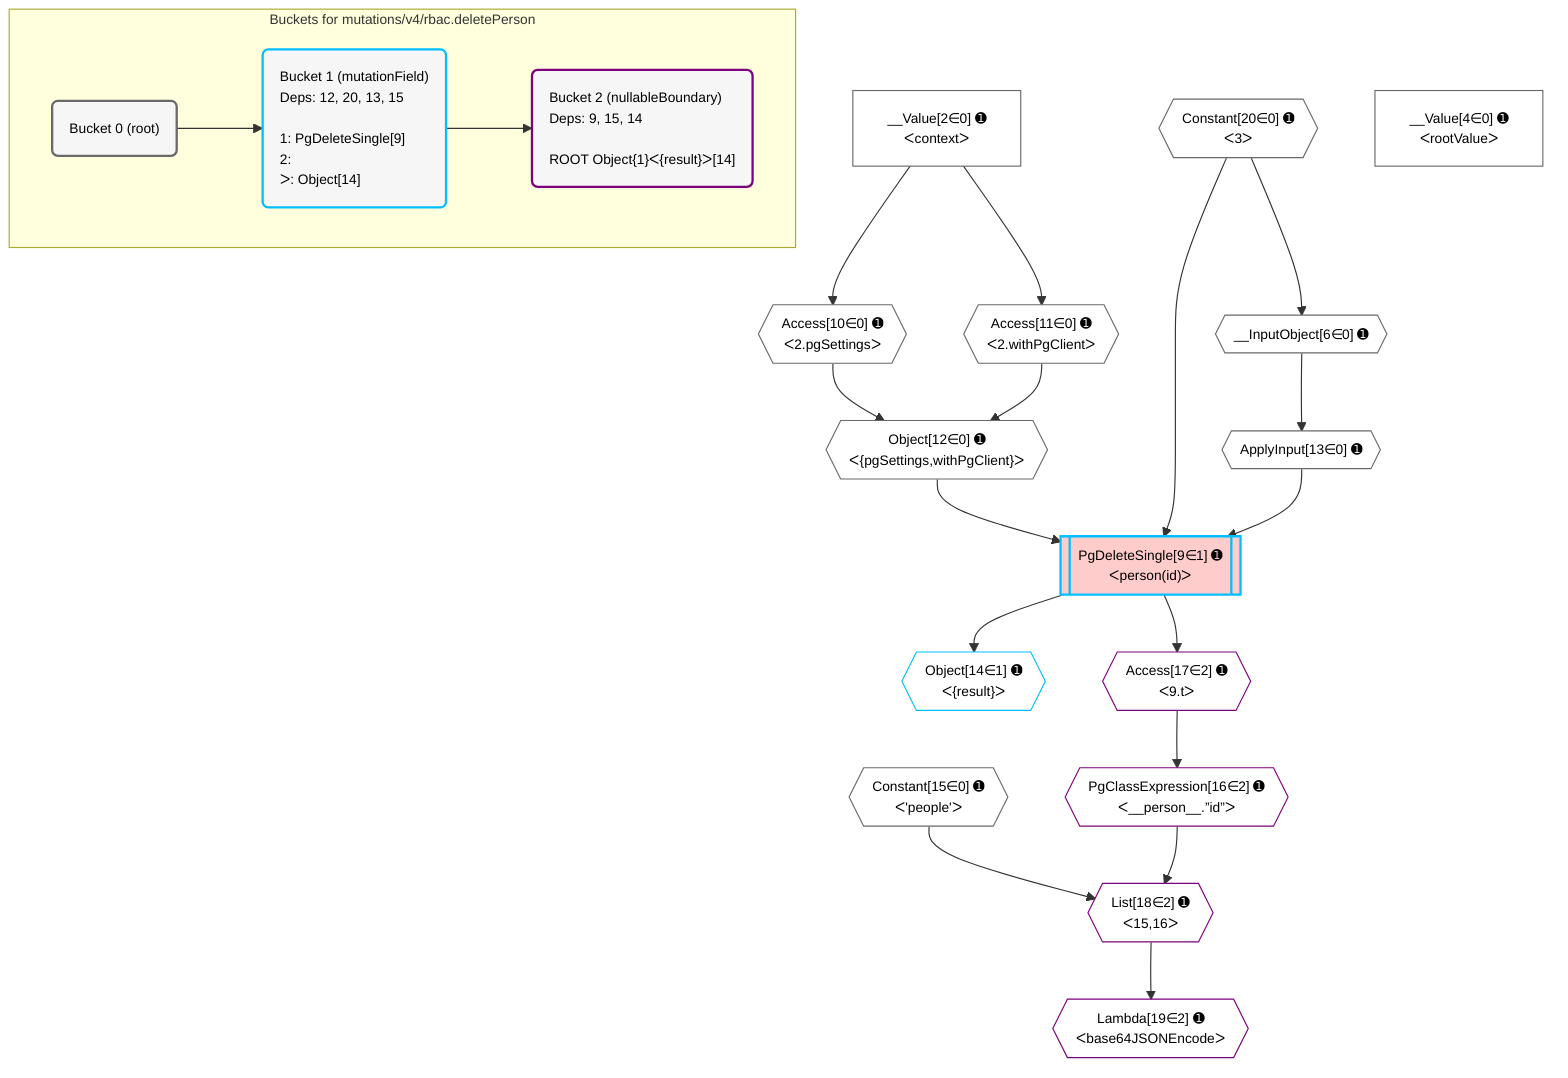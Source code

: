 %%{init: {'themeVariables': { 'fontSize': '12px'}}}%%
graph TD
    classDef path fill:#eee,stroke:#000,color:#000
    classDef plan fill:#fff,stroke-width:1px,color:#000
    classDef itemplan fill:#fff,stroke-width:2px,color:#000
    classDef unbatchedplan fill:#dff,stroke-width:1px,color:#000
    classDef sideeffectplan fill:#fcc,stroke-width:2px,color:#000
    classDef bucket fill:#f6f6f6,color:#000,stroke-width:2px,text-align:left

    subgraph "Buckets for mutations/v4/rbac.deletePerson"
    Bucket0("Bucket 0 (root)"):::bucket
    Bucket1("Bucket 1 (mutationField)<br />Deps: 12, 20, 13, 15<br /><br />1: PgDeleteSingle[9]<br />2: <br />ᐳ: Object[14]"):::bucket
    Bucket2("Bucket 2 (nullableBoundary)<br />Deps: 9, 15, 14<br /><br />ROOT Object{1}ᐸ{result}ᐳ[14]"):::bucket
    end
    Bucket0 --> Bucket1
    Bucket1 --> Bucket2

    %% plan dependencies
    __InputObject6{{"__InputObject[6∈0] ➊"}}:::plan
    Constant20{{"Constant[20∈0] ➊<br />ᐸ3ᐳ"}}:::plan
    Constant20 --> __InputObject6
    Object12{{"Object[12∈0] ➊<br />ᐸ{pgSettings,withPgClient}ᐳ"}}:::plan
    Access10{{"Access[10∈0] ➊<br />ᐸ2.pgSettingsᐳ"}}:::plan
    Access11{{"Access[11∈0] ➊<br />ᐸ2.withPgClientᐳ"}}:::plan
    Access10 & Access11 --> Object12
    __Value2["__Value[2∈0] ➊<br />ᐸcontextᐳ"]:::plan
    __Value2 --> Access10
    __Value2 --> Access11
    ApplyInput13{{"ApplyInput[13∈0] ➊"}}:::plan
    __InputObject6 --> ApplyInput13
    __Value4["__Value[4∈0] ➊<br />ᐸrootValueᐳ"]:::plan
    Constant15{{"Constant[15∈0] ➊<br />ᐸ'people'ᐳ"}}:::plan
    PgDeleteSingle9[["PgDeleteSingle[9∈1] ➊<br />ᐸperson(id)ᐳ"]]:::sideeffectplan
    Object12 & Constant20 & ApplyInput13 --> PgDeleteSingle9
    Object14{{"Object[14∈1] ➊<br />ᐸ{result}ᐳ"}}:::plan
    PgDeleteSingle9 --> Object14
    List18{{"List[18∈2] ➊<br />ᐸ15,16ᐳ"}}:::plan
    PgClassExpression16{{"PgClassExpression[16∈2] ➊<br />ᐸ__person__.”id”ᐳ"}}:::plan
    Constant15 & PgClassExpression16 --> List18
    Access17{{"Access[17∈2] ➊<br />ᐸ9.tᐳ"}}:::plan
    Access17 --> PgClassExpression16
    PgDeleteSingle9 --> Access17
    Lambda19{{"Lambda[19∈2] ➊<br />ᐸbase64JSONEncodeᐳ"}}:::plan
    List18 --> Lambda19

    %% define steps
    classDef bucket0 stroke:#696969
    class Bucket0,__Value2,__Value4,__InputObject6,Access10,Access11,Object12,ApplyInput13,Constant15,Constant20 bucket0
    classDef bucket1 stroke:#00bfff
    class Bucket1,PgDeleteSingle9,Object14 bucket1
    classDef bucket2 stroke:#7f007f
    class Bucket2,PgClassExpression16,Access17,List18,Lambda19 bucket2